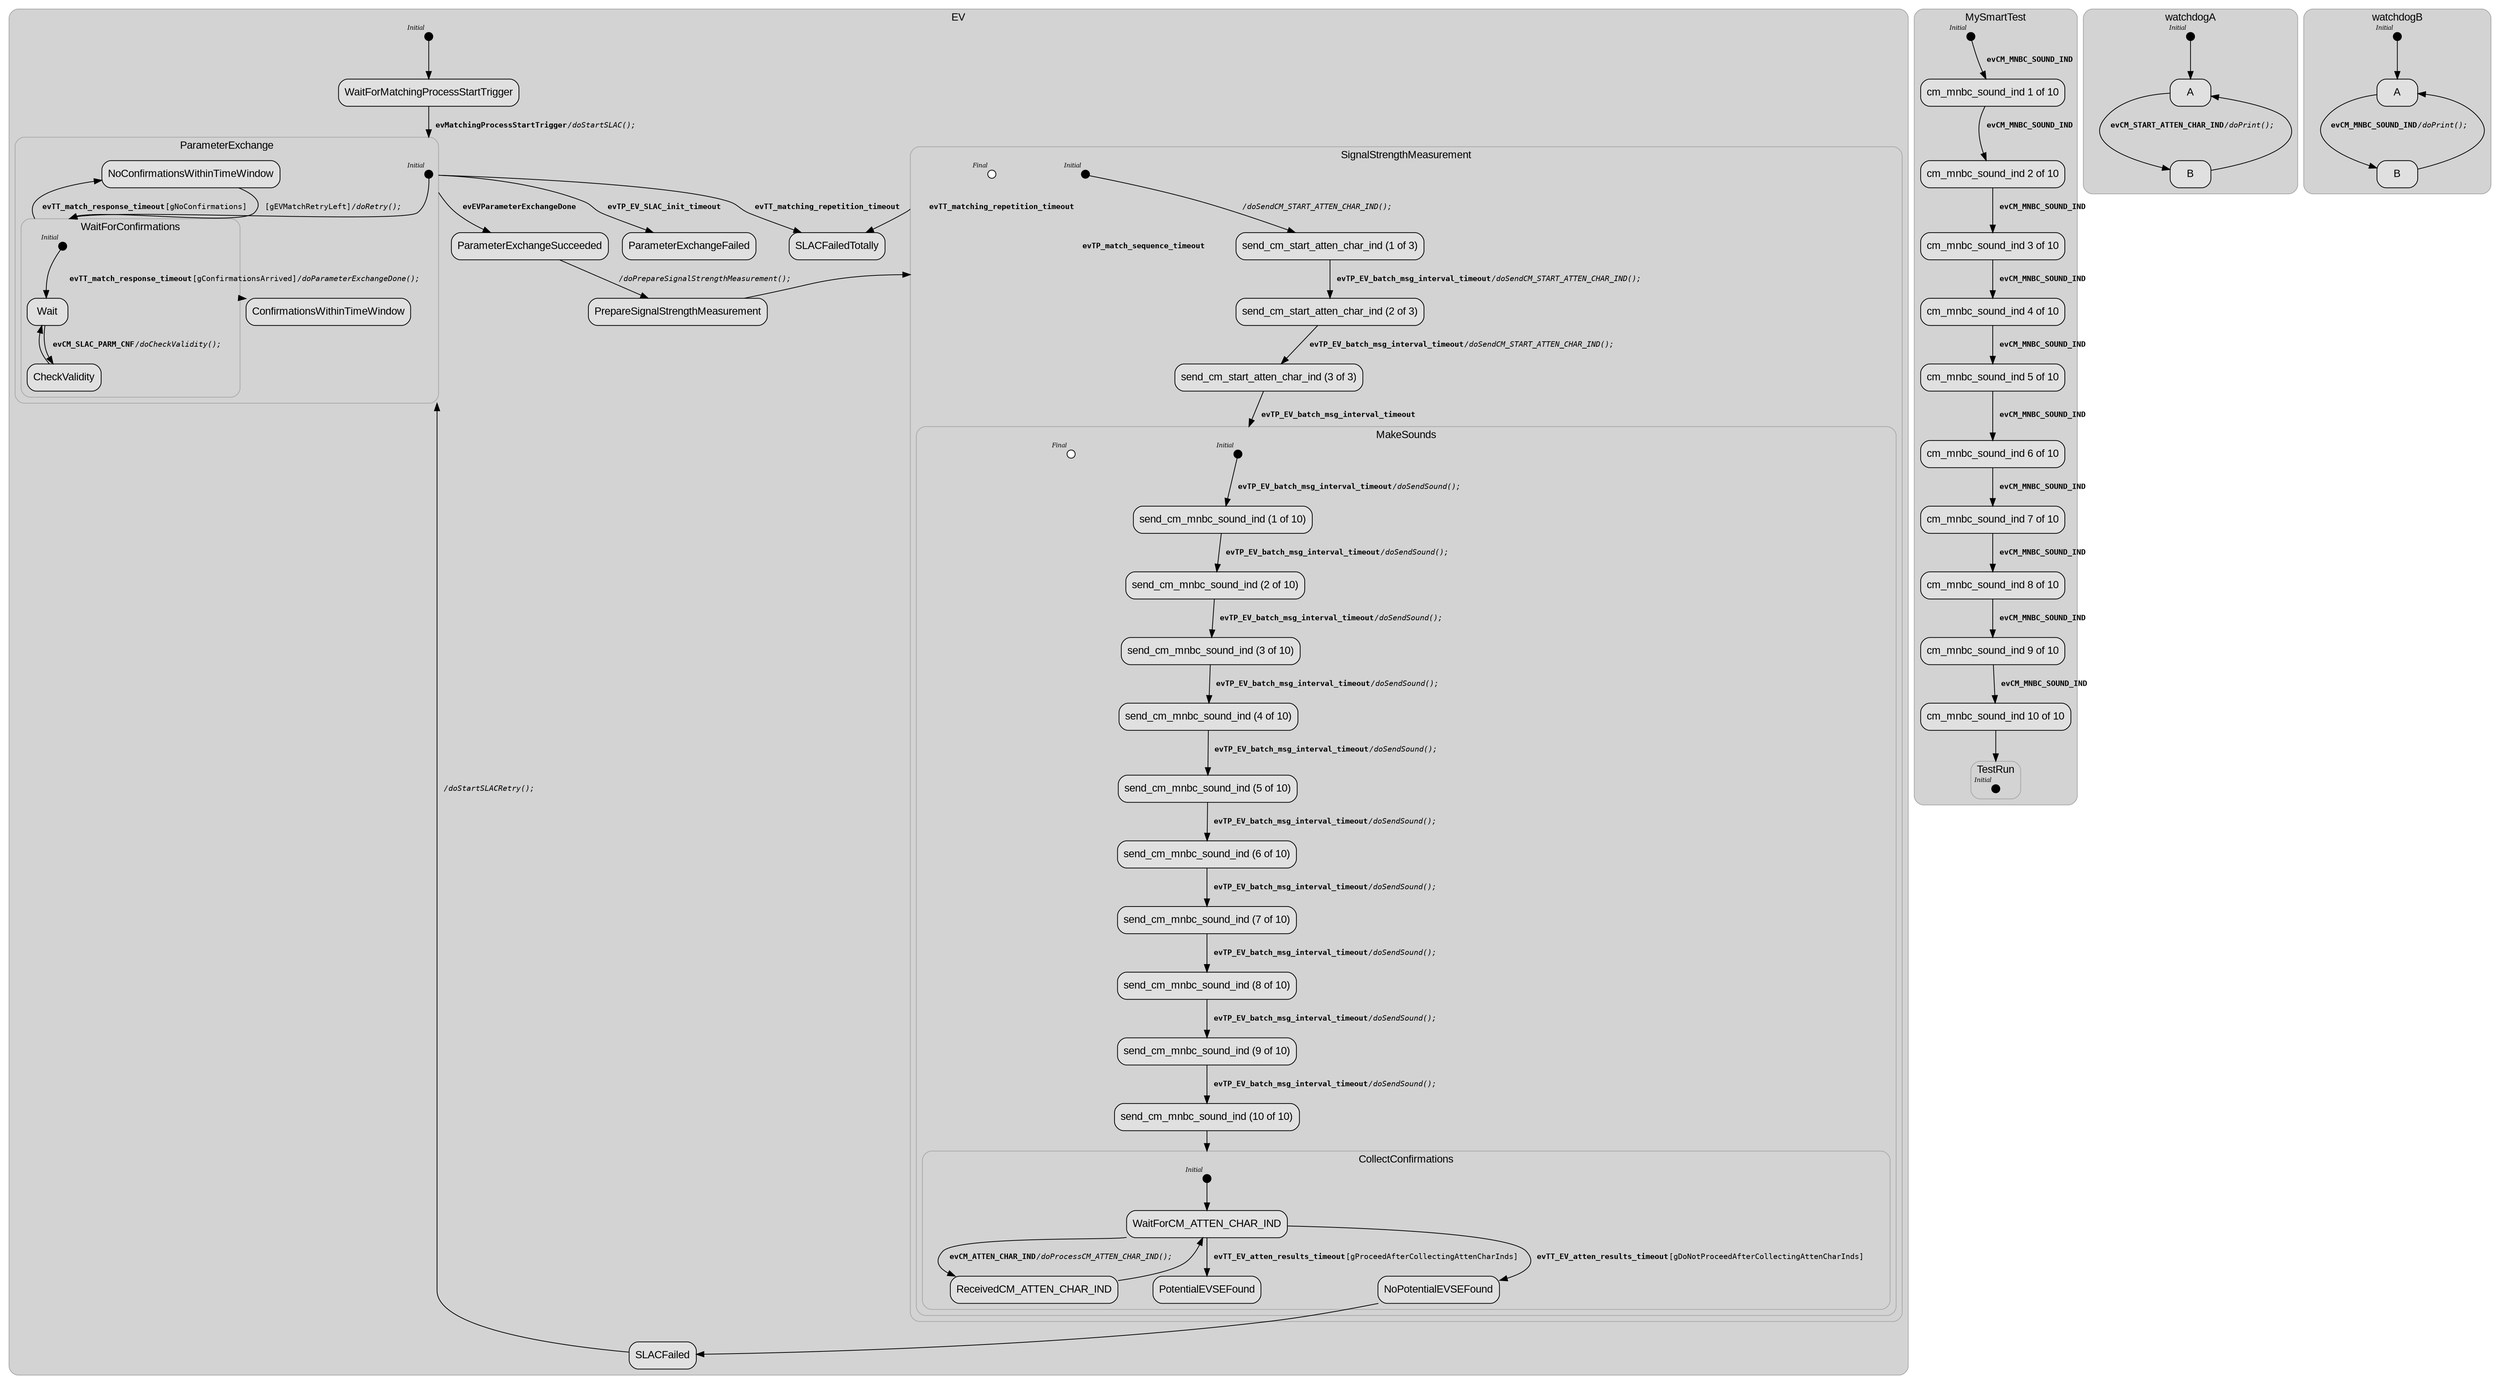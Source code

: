 /* out.dot 
   CREATED Fri Dec  3 15:48:56 2021

   GENERATED BY machines4ceps.

   INPUT:
      common.ceps
      mme_defs.ceps
      timing.ceps
      ev/scenarios/evse_scenarios_cm_atten_char_ind.ceps
      ev/ev.ceps
*/

digraph Root {
compound=true;
 subgraph cluster0{
shape="box";
fontname="Arial";color="darkgray";fillcolor="lightgrey";style="rounded,filled";
  label="EV"; node0[id="node0",xlabel=<<i><FONT POINT-SIZE="8">Initial</FONT></i>>,shape="point",width="0.15",fontsize=14];
 node1[id="node1",label="WaitForMatchingProcessStartTrigger",fontname="Arial",color="#000000",fillcolor="#E0E0E0",shape="box",style="rounded,filled",fontsize=14];
 node2[id="node2",label="ParameterExchangeSucceeded",fontname="Arial",color="#000000",fillcolor="#E0E0E0",shape="box",style="rounded,filled",fontsize=14];
 node3[id="node3",label="ParameterExchangeFailed",fontname="Arial",color="#000000",fillcolor="#E0E0E0",shape="box",style="rounded,filled",fontsize=14];
 node4[id="node4",label="PrepareSignalStrengthMeasurement",fontname="Arial",color="#000000",fillcolor="#E0E0E0",shape="box",style="rounded,filled",fontsize=14];
 node5[id="node5",label="SLACFailed",fontname="Arial",color="#000000",fillcolor="#E0E0E0",shape="box",style="rounded,filled",fontsize=14];
 node6[id="node6",label="SLACFailedTotally",fontname="Arial",color="#000000",fillcolor="#E0E0E0",shape="box",style="rounded,filled",fontsize=14];
 subgraph cluster1{
shape="box";
fontname="Arial";color="darkgray";fillcolor="lightgrey";style="rounded,filled";
  label="ParameterExchange"; node7[id="node7",xlabel=<<i><FONT POINT-SIZE="8">Initial</FONT></i>>,shape="point",width="0.15",fontsize=14];
 node8[id="node8",label="NoConfirmationsWithinTimeWindow",fontname="Arial",color="#000000",fillcolor="#E0E0E0",shape="box",style="rounded,filled",fontsize=14];
 node9[id="node9",label="ConfirmationsWithinTimeWindow",fontname="Arial",color="#000000",fillcolor="#E0E0E0",shape="box",style="rounded,filled",fontsize=14];
 subgraph cluster2{
shape="box";
fontname="Arial";color="darkgray";fillcolor="lightgrey";style="rounded,filled";
  label="WaitForConfirmations"; node10[id="node10",xlabel=<<i><FONT POINT-SIZE="8">Initial</FONT></i>>,shape="point",width="0.15",fontsize=14];
 node11[id="node11",label="Wait",fontname="Arial",color="#000000",fillcolor="#E0E0E0",shape="box",style="rounded,filled",fontsize=14];
 node12[id="node12",label="CheckValidity",fontname="Arial",color="#000000",fillcolor="#E0E0E0",shape="box",style="rounded,filled",fontsize=14];
 }
 }
 subgraph cluster3{
shape="box";
fontname="Arial";color="darkgray";fillcolor="lightgrey";style="rounded,filled";
  label="SignalStrengthMeasurement"; node13[id="node13",xlabel=<<i><FONT POINT-SIZE="8">Initial</FONT></i>>,shape="point",width="0.15",fontsize=14];
 node14[id="node14",xlabel=<<i><FONT POINT-SIZE="8">Final</FONT></i>>,shape="point",width="0.15",fillcolor=white,fontsize=14];
 node15[id="node15",label="send_cm_start_atten_char_ind (1 of 3)",fontname="Arial",color="#000000",fillcolor="#E0E0E0",shape="box",style="rounded,filled",fontsize=14];
 node16[id="node16",label="send_cm_start_atten_char_ind (2 of 3)",fontname="Arial",color="#000000",fillcolor="#E0E0E0",shape="box",style="rounded,filled",fontsize=14];
 node17[id="node17",label="send_cm_start_atten_char_ind (3 of 3)",fontname="Arial",color="#000000",fillcolor="#E0E0E0",shape="box",style="rounded,filled",fontsize=14];
 subgraph cluster4{
shape="box";
fontname="Arial";color="darkgray";fillcolor="lightgrey";style="rounded,filled";
  label="MakeSounds"; node18[id="node18",xlabel=<<i><FONT POINT-SIZE="8">Initial</FONT></i>>,shape="point",width="0.15",fontsize=14];
 node19[id="node19",xlabel=<<i><FONT POINT-SIZE="8">Final</FONT></i>>,shape="point",width="0.15",fillcolor=white,fontsize=14];
 node20[id="node20",label="send_cm_mnbc_sound_ind (1 of 10)",fontname="Arial",color="#000000",fillcolor="#E0E0E0",shape="box",style="rounded,filled",fontsize=14];
 node21[id="node21",label="send_cm_mnbc_sound_ind (2 of 10)",fontname="Arial",color="#000000",fillcolor="#E0E0E0",shape="box",style="rounded,filled",fontsize=14];
 node22[id="node22",label="send_cm_mnbc_sound_ind (3 of 10)",fontname="Arial",color="#000000",fillcolor="#E0E0E0",shape="box",style="rounded,filled",fontsize=14];
 node23[id="node23",label="send_cm_mnbc_sound_ind (4 of 10)",fontname="Arial",color="#000000",fillcolor="#E0E0E0",shape="box",style="rounded,filled",fontsize=14];
 node24[id="node24",label="send_cm_mnbc_sound_ind (5 of 10)",fontname="Arial",color="#000000",fillcolor="#E0E0E0",shape="box",style="rounded,filled",fontsize=14];
 node25[id="node25",label="send_cm_mnbc_sound_ind (6 of 10)",fontname="Arial",color="#000000",fillcolor="#E0E0E0",shape="box",style="rounded,filled",fontsize=14];
 node26[id="node26",label="send_cm_mnbc_sound_ind (7 of 10)",fontname="Arial",color="#000000",fillcolor="#E0E0E0",shape="box",style="rounded,filled",fontsize=14];
 node27[id="node27",label="send_cm_mnbc_sound_ind (8 of 10)",fontname="Arial",color="#000000",fillcolor="#E0E0E0",shape="box",style="rounded,filled",fontsize=14];
 node28[id="node28",label="send_cm_mnbc_sound_ind (9 of 10)",fontname="Arial",color="#000000",fillcolor="#E0E0E0",shape="box",style="rounded,filled",fontsize=14];
 node29[id="node29",label="send_cm_mnbc_sound_ind (10 of 10)",fontname="Arial",color="#000000",fillcolor="#E0E0E0",shape="box",style="rounded,filled",fontsize=14];
 subgraph cluster5{
shape="box";
fontname="Arial";color="darkgray";fillcolor="lightgrey";style="rounded,filled";
  label="CollectConfirmations"; node30[id="node30",xlabel=<<i><FONT POINT-SIZE="8">Initial</FONT></i>>,shape="point",width="0.15",fontsize=14];
 node31[id="node31",label="WaitForCM_ATTEN_CHAR_IND",fontname="Arial",color="#000000",fillcolor="#E0E0E0",shape="box",style="rounded,filled",fontsize=14];
 node32[id="node32",label="ReceivedCM_ATTEN_CHAR_IND",fontname="Arial",color="#000000",fillcolor="#E0E0E0",shape="box",style="rounded,filled",fontsize=14];
 node33[id="node33",label="NoPotentialEVSEFound",fontname="Arial",color="#000000",fillcolor="#E0E0E0",shape="box",style="rounded,filled",fontsize=14];
 node34[id="node34",label="PotentialEVSEFound",fontname="Arial",color="#000000",fillcolor="#E0E0E0",shape="box",style="rounded,filled",fontsize=14];
 }
 }
 }
 }
 subgraph cluster6{
shape="box";
fontname="Arial";color="darkgray";fillcolor="lightgrey";style="rounded,filled";
  label="MySmartTest"; node35[id="node35",xlabel=<<i><FONT POINT-SIZE="8">Initial</FONT></i>>,shape="point",width="0.15",fontsize=14];
 node36[id="node36",label="cm_mnbc_sound_ind 1 of 10",fontname="Arial",color="#000000",fillcolor="#E0E0E0",shape="box",style="rounded,filled",fontsize=14];
 node37[id="node37",label="cm_mnbc_sound_ind 2 of 10",fontname="Arial",color="#000000",fillcolor="#E0E0E0",shape="box",style="rounded,filled",fontsize=14];
 node38[id="node38",label="cm_mnbc_sound_ind 3 of 10",fontname="Arial",color="#000000",fillcolor="#E0E0E0",shape="box",style="rounded,filled",fontsize=14];
 node39[id="node39",label="cm_mnbc_sound_ind 4 of 10",fontname="Arial",color="#000000",fillcolor="#E0E0E0",shape="box",style="rounded,filled",fontsize=14];
 node40[id="node40",label="cm_mnbc_sound_ind 5 of 10",fontname="Arial",color="#000000",fillcolor="#E0E0E0",shape="box",style="rounded,filled",fontsize=14];
 node41[id="node41",label="cm_mnbc_sound_ind 6 of 10",fontname="Arial",color="#000000",fillcolor="#E0E0E0",shape="box",style="rounded,filled",fontsize=14];
 node42[id="node42",label="cm_mnbc_sound_ind 7 of 10",fontname="Arial",color="#000000",fillcolor="#E0E0E0",shape="box",style="rounded,filled",fontsize=14];
 node43[id="node43",label="cm_mnbc_sound_ind 8 of 10",fontname="Arial",color="#000000",fillcolor="#E0E0E0",shape="box",style="rounded,filled",fontsize=14];
 node44[id="node44",label="cm_mnbc_sound_ind 9 of 10",fontname="Arial",color="#000000",fillcolor="#E0E0E0",shape="box",style="rounded,filled",fontsize=14];
 node45[id="node45",label="cm_mnbc_sound_ind 10 of 10",fontname="Arial",color="#000000",fillcolor="#E0E0E0",shape="box",style="rounded,filled",fontsize=14];
 subgraph cluster7{
shape="box";
fontname="Arial";color="darkgray";fillcolor="lightgrey";style="rounded,filled";
  label="TestRun"; node46[id="node46",xlabel=<<i><FONT POINT-SIZE="8">Initial</FONT></i>>,shape="point",width="0.15",fontsize=14];
 }
 }
 subgraph cluster8{
shape="box";
fontname="Arial";color="darkgray";fillcolor="lightgrey";style="rounded,filled";
  label="watchdogA"; node47[id="node47",xlabel=<<i><FONT POINT-SIZE="8">Initial</FONT></i>>,shape="point",width="0.15",fontsize=14];
 node48[id="node48",label="A",fontname="Arial",color="#000000",fillcolor="#E0E0E0",shape="box",style="rounded,filled",fontsize=14];
 node49[id="node49",label="B",fontname="Arial",color="#000000",fillcolor="#E0E0E0",shape="box",style="rounded,filled",fontsize=14];
 }
 subgraph cluster9{
shape="box";
fontname="Arial";color="darkgray";fillcolor="lightgrey";style="rounded,filled";
  label="watchdogB"; node50[id="node50",xlabel=<<i><FONT POINT-SIZE="8">Initial</FONT></i>>,shape="point",width="0.15",fontsize=14];
 node51[id="node51",label="A",fontname="Arial",color="#000000",fillcolor="#E0E0E0",shape="box",style="rounded,filled",fontsize=14];
 node52[id="node52",label="B",fontname="Arial",color="#000000",fillcolor="#E0E0E0",shape="box",style="rounded,filled",fontsize=14];
 }
node0->node1[penwidth=1];
node1->node7[lhead="cluster1",penwidth=1,fontname="Courier",label=< <FONT POINT-SIZE="10"><B>evMatchingProcessStartTrigger</B><i>/doStartSLAC();</i> </FONT> >];
node7->node2[ltail="cluster1",penwidth=1,fontname="Courier",label=< <FONT POINT-SIZE="10"><B>evEVParameterExchangeDone</B></FONT> >];
node7->node3[ltail="cluster1",penwidth=1,fontname="Courier",label=< <FONT POINT-SIZE="10"><B>evTP_EV_SLAC_init_timeout</B></FONT> >];
node2->node4[penwidth=1,fontname="Courier",label=< <FONT POINT-SIZE="10"><i>/doPrepareSignalStrengthMeasurement();</i> </FONT> >];
node4->node13[lhead="cluster3",penwidth=1,fontname="Courier",label=< <FONT POINT-SIZE="10"><B>evTP_match_sequence_timeout</B></FONT> >];
node5->node7[lhead="cluster1",penwidth=1,fontname="Courier",label=< <FONT POINT-SIZE="10"><i>/doStartSLACRetry();</i> </FONT> >];
node7->node6[ltail="cluster1",penwidth=1,fontname="Courier",label=< <FONT POINT-SIZE="10"><B>evTT_matching_repetition_timeout</B></FONT> >];
node13->node6[ltail="cluster3",penwidth=1,fontname="Courier",label=< <FONT POINT-SIZE="10"><B>evTT_matching_repetition_timeout</B></FONT> >];
node7->node10[lhead="cluster2",penwidth=1];
node10->node8[ltail="cluster2",penwidth=1,fontname="Courier",label=< <FONT POINT-SIZE="10"><B>evTT_match_response_timeout</B>[gNoConfirmations]</FONT> >];
node10->node9[ltail="cluster2",penwidth=1,fontname="Courier",label=< <FONT POINT-SIZE="10"><B>evTT_match_response_timeout</B>[gConfirmationsArrived]<i>/doParameterExchangeDone();</i> </FONT> >];
node8->node10[lhead="cluster2",penwidth=1,fontname="Courier",label=< <FONT POINT-SIZE="10">[gEVMatchRetryLeft]<i>/doRetry();</i> </FONT> >];
node10->node11[penwidth=1];
node11->node12[penwidth=1,fontname="Courier",label=< <FONT POINT-SIZE="10"><B>evCM_SLAC_PARM_CNF</B><i>/doCheckValidity();</i> </FONT> >];
node12->node11[penwidth=1];
node13->node15[penwidth=1,fontname="Courier",label=< <FONT POINT-SIZE="10"><i>/doSendCM_START_ATTEN_CHAR_IND();</i> </FONT> >];
node15->node16[penwidth=1,fontname="Courier",label=< <FONT POINT-SIZE="10"><B>evTP_EV_batch_msg_interval_timeout</B><i>/doSendCM_START_ATTEN_CHAR_IND();</i> </FONT> >];
node16->node17[penwidth=1,fontname="Courier",label=< <FONT POINT-SIZE="10"><B>evTP_EV_batch_msg_interval_timeout</B><i>/doSendCM_START_ATTEN_CHAR_IND();</i> </FONT> >];
node17->node18[lhead="cluster4",penwidth=1,fontname="Courier",label=< <FONT POINT-SIZE="10"><B>evTP_EV_batch_msg_interval_timeout</B></FONT> >];
node18->node20[penwidth=1,fontname="Courier",label=< <FONT POINT-SIZE="10"><B>evTP_EV_batch_msg_interval_timeout</B><i>/doSendSound();</i> </FONT> >];
node20->node21[penwidth=1,fontname="Courier",label=< <FONT POINT-SIZE="10"><B>evTP_EV_batch_msg_interval_timeout</B><i>/doSendSound();</i> </FONT> >];
node21->node22[penwidth=1,fontname="Courier",label=< <FONT POINT-SIZE="10"><B>evTP_EV_batch_msg_interval_timeout</B><i>/doSendSound();</i> </FONT> >];
node22->node23[penwidth=1,fontname="Courier",label=< <FONT POINT-SIZE="10"><B>evTP_EV_batch_msg_interval_timeout</B><i>/doSendSound();</i> </FONT> >];
node23->node24[penwidth=1,fontname="Courier",label=< <FONT POINT-SIZE="10"><B>evTP_EV_batch_msg_interval_timeout</B><i>/doSendSound();</i> </FONT> >];
node24->node25[penwidth=1,fontname="Courier",label=< <FONT POINT-SIZE="10"><B>evTP_EV_batch_msg_interval_timeout</B><i>/doSendSound();</i> </FONT> >];
node25->node26[penwidth=1,fontname="Courier",label=< <FONT POINT-SIZE="10"><B>evTP_EV_batch_msg_interval_timeout</B><i>/doSendSound();</i> </FONT> >];
node26->node27[penwidth=1,fontname="Courier",label=< <FONT POINT-SIZE="10"><B>evTP_EV_batch_msg_interval_timeout</B><i>/doSendSound();</i> </FONT> >];
node27->node28[penwidth=1,fontname="Courier",label=< <FONT POINT-SIZE="10"><B>evTP_EV_batch_msg_interval_timeout</B><i>/doSendSound();</i> </FONT> >];
node28->node29[penwidth=1,fontname="Courier",label=< <FONT POINT-SIZE="10"><B>evTP_EV_batch_msg_interval_timeout</B><i>/doSendSound();</i> </FONT> >];
node29->node30[lhead="cluster5",penwidth=1];
node30->node31[penwidth=1];
node31->node32[penwidth=1,fontname="Courier",label=< <FONT POINT-SIZE="10"><B>evCM_ATTEN_CHAR_IND</B><i>/doProcessCM_ATTEN_CHAR_IND();</i> </FONT> >];
node32->node31[penwidth=1];
node31->node34[penwidth=1,fontname="Courier",label=< <FONT POINT-SIZE="10"><B>evTT_EV_atten_results_timeout</B>[gProceedAfterCollectingAttenCharInds]</FONT> >];
node31->node33[penwidth=1,fontname="Courier",label=< <FONT POINT-SIZE="10"><B>evTT_EV_atten_results_timeout</B>[gDoNotProceedAfterCollectingAttenCharInds]</FONT> >];
node33->node5[penwidth=1];
node35->node36[penwidth=1,fontname="Courier",label=< <FONT POINT-SIZE="10"><B>evCM_MNBC_SOUND_IND</B></FONT> >];
node36->node37[penwidth=1,fontname="Courier",label=< <FONT POINT-SIZE="10"><B>evCM_MNBC_SOUND_IND</B></FONT> >];
node37->node38[penwidth=1,fontname="Courier",label=< <FONT POINT-SIZE="10"><B>evCM_MNBC_SOUND_IND</B></FONT> >];
node38->node39[penwidth=1,fontname="Courier",label=< <FONT POINT-SIZE="10"><B>evCM_MNBC_SOUND_IND</B></FONT> >];
node39->node40[penwidth=1,fontname="Courier",label=< <FONT POINT-SIZE="10"><B>evCM_MNBC_SOUND_IND</B></FONT> >];
node40->node41[penwidth=1,fontname="Courier",label=< <FONT POINT-SIZE="10"><B>evCM_MNBC_SOUND_IND</B></FONT> >];
node41->node42[penwidth=1,fontname="Courier",label=< <FONT POINT-SIZE="10"><B>evCM_MNBC_SOUND_IND</B></FONT> >];
node42->node43[penwidth=1,fontname="Courier",label=< <FONT POINT-SIZE="10"><B>evCM_MNBC_SOUND_IND</B></FONT> >];
node43->node44[penwidth=1,fontname="Courier",label=< <FONT POINT-SIZE="10"><B>evCM_MNBC_SOUND_IND</B></FONT> >];
node44->node45[penwidth=1,fontname="Courier",label=< <FONT POINT-SIZE="10"><B>evCM_MNBC_SOUND_IND</B></FONT> >];
node45->node46[lhead="cluster7",penwidth=1];
node47->node48[penwidth=1];
node48->node49[penwidth=1,fontname="Courier",label=< <FONT POINT-SIZE="10"><B>evCM_START_ATTEN_CHAR_IND</B><i>/doPrint();</i> </FONT> >];
node49->node48[penwidth=1];
node50->node51[penwidth=1];
node51->node52[penwidth=1,fontname="Courier",label=< <FONT POINT-SIZE="10"><B>evCM_MNBC_SOUND_IND</B><i>/doPrint();</i> </FONT> >];
node52->node51[penwidth=1];
}
